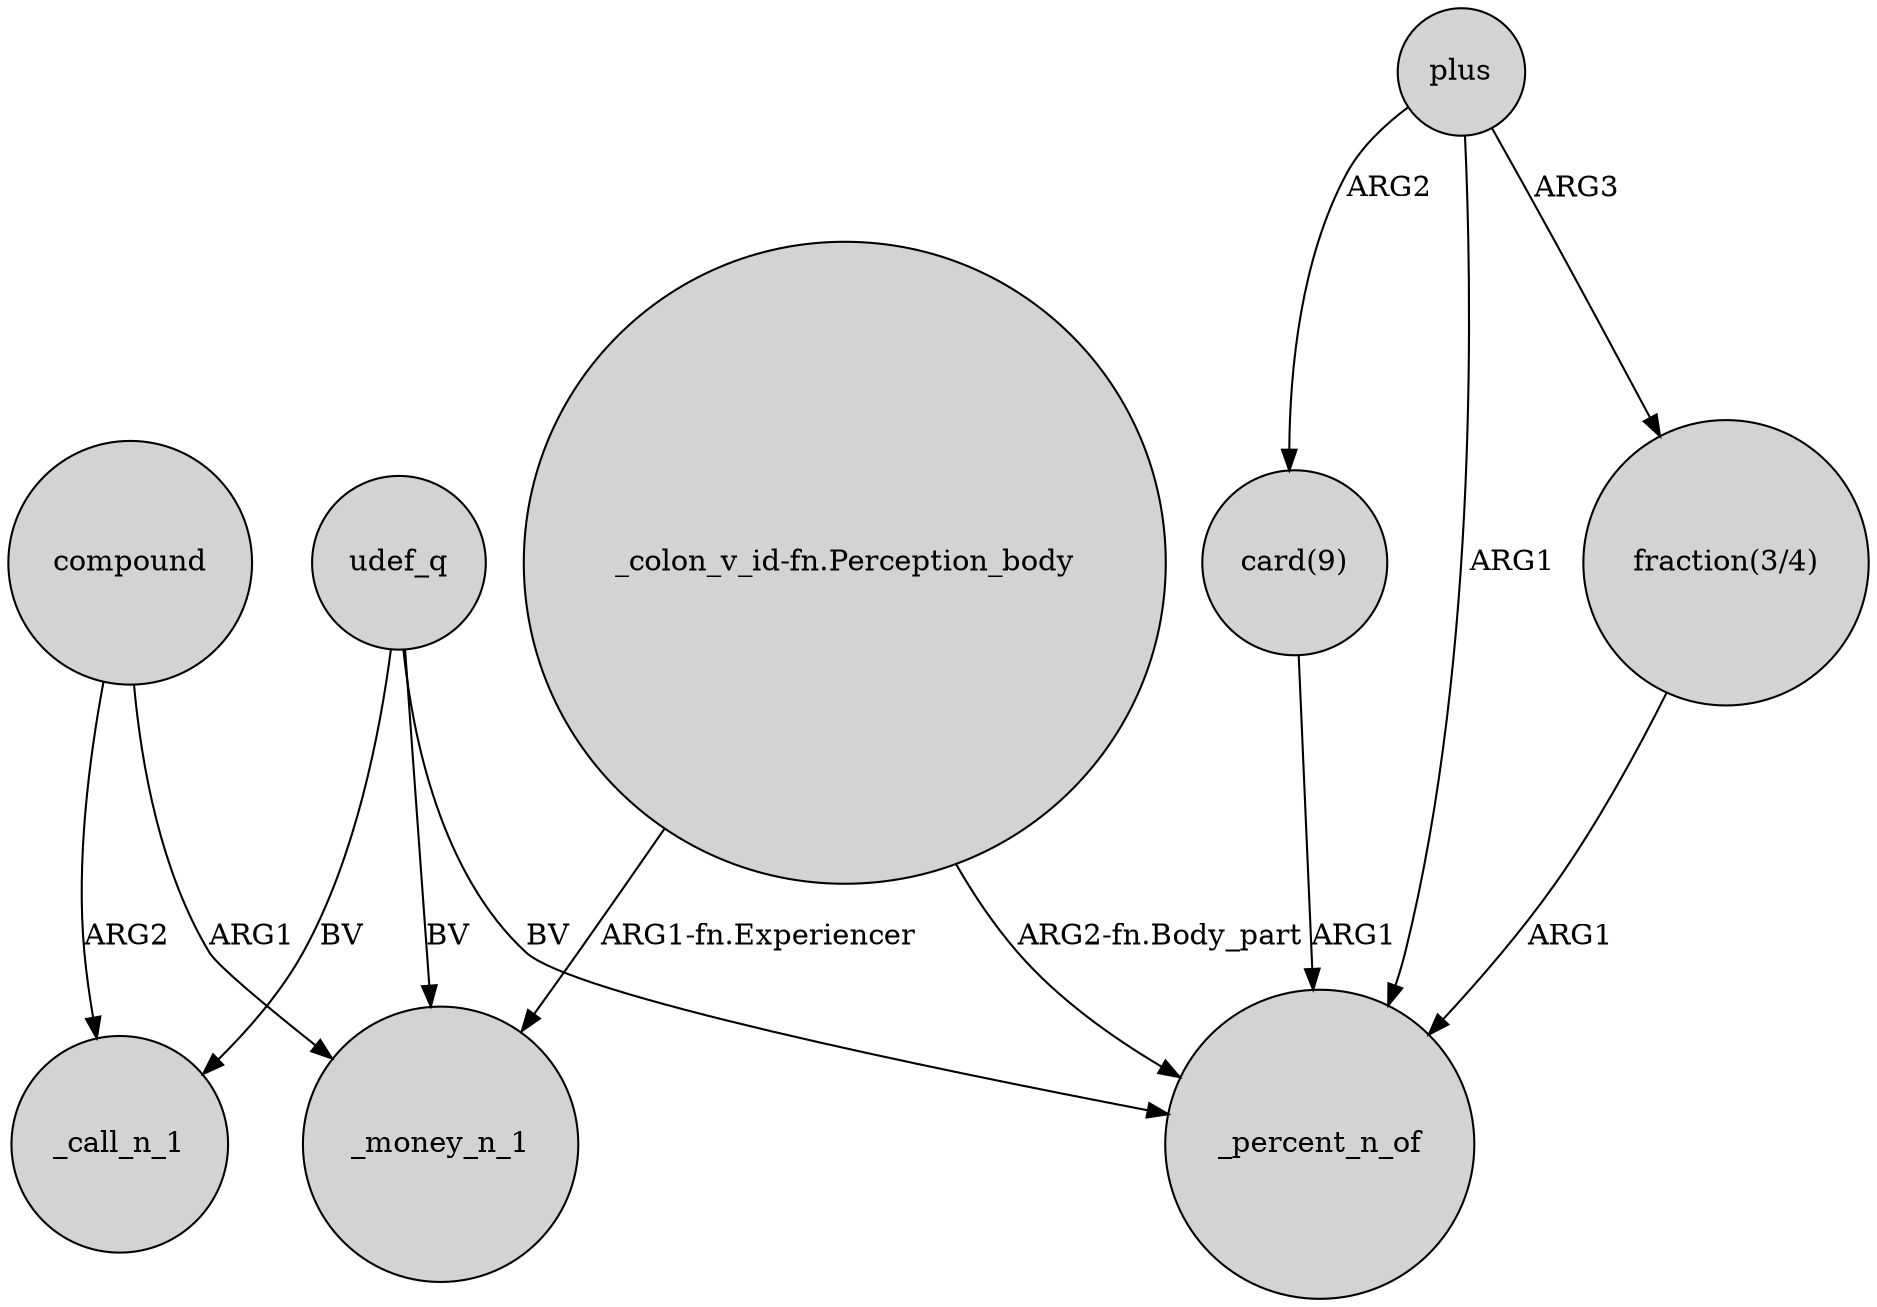 digraph {
	node [shape=circle style=filled]
	"card(9)" -> _percent_n_of [label=ARG1]
	udef_q -> _money_n_1 [label=BV]
	udef_q -> _percent_n_of [label=BV]
	"fraction(3/4)" -> _percent_n_of [label=ARG1]
	plus -> "fraction(3/4)" [label=ARG3]
	plus -> "card(9)" [label=ARG2]
	"_colon_v_id-fn.Perception_body" -> _money_n_1 [label="ARG1-fn.Experiencer"]
	compound -> _call_n_1 [label=ARG2]
	udef_q -> _call_n_1 [label=BV]
	"_colon_v_id-fn.Perception_body" -> _percent_n_of [label="ARG2-fn.Body_part"]
	plus -> _percent_n_of [label=ARG1]
	compound -> _money_n_1 [label=ARG1]
}
